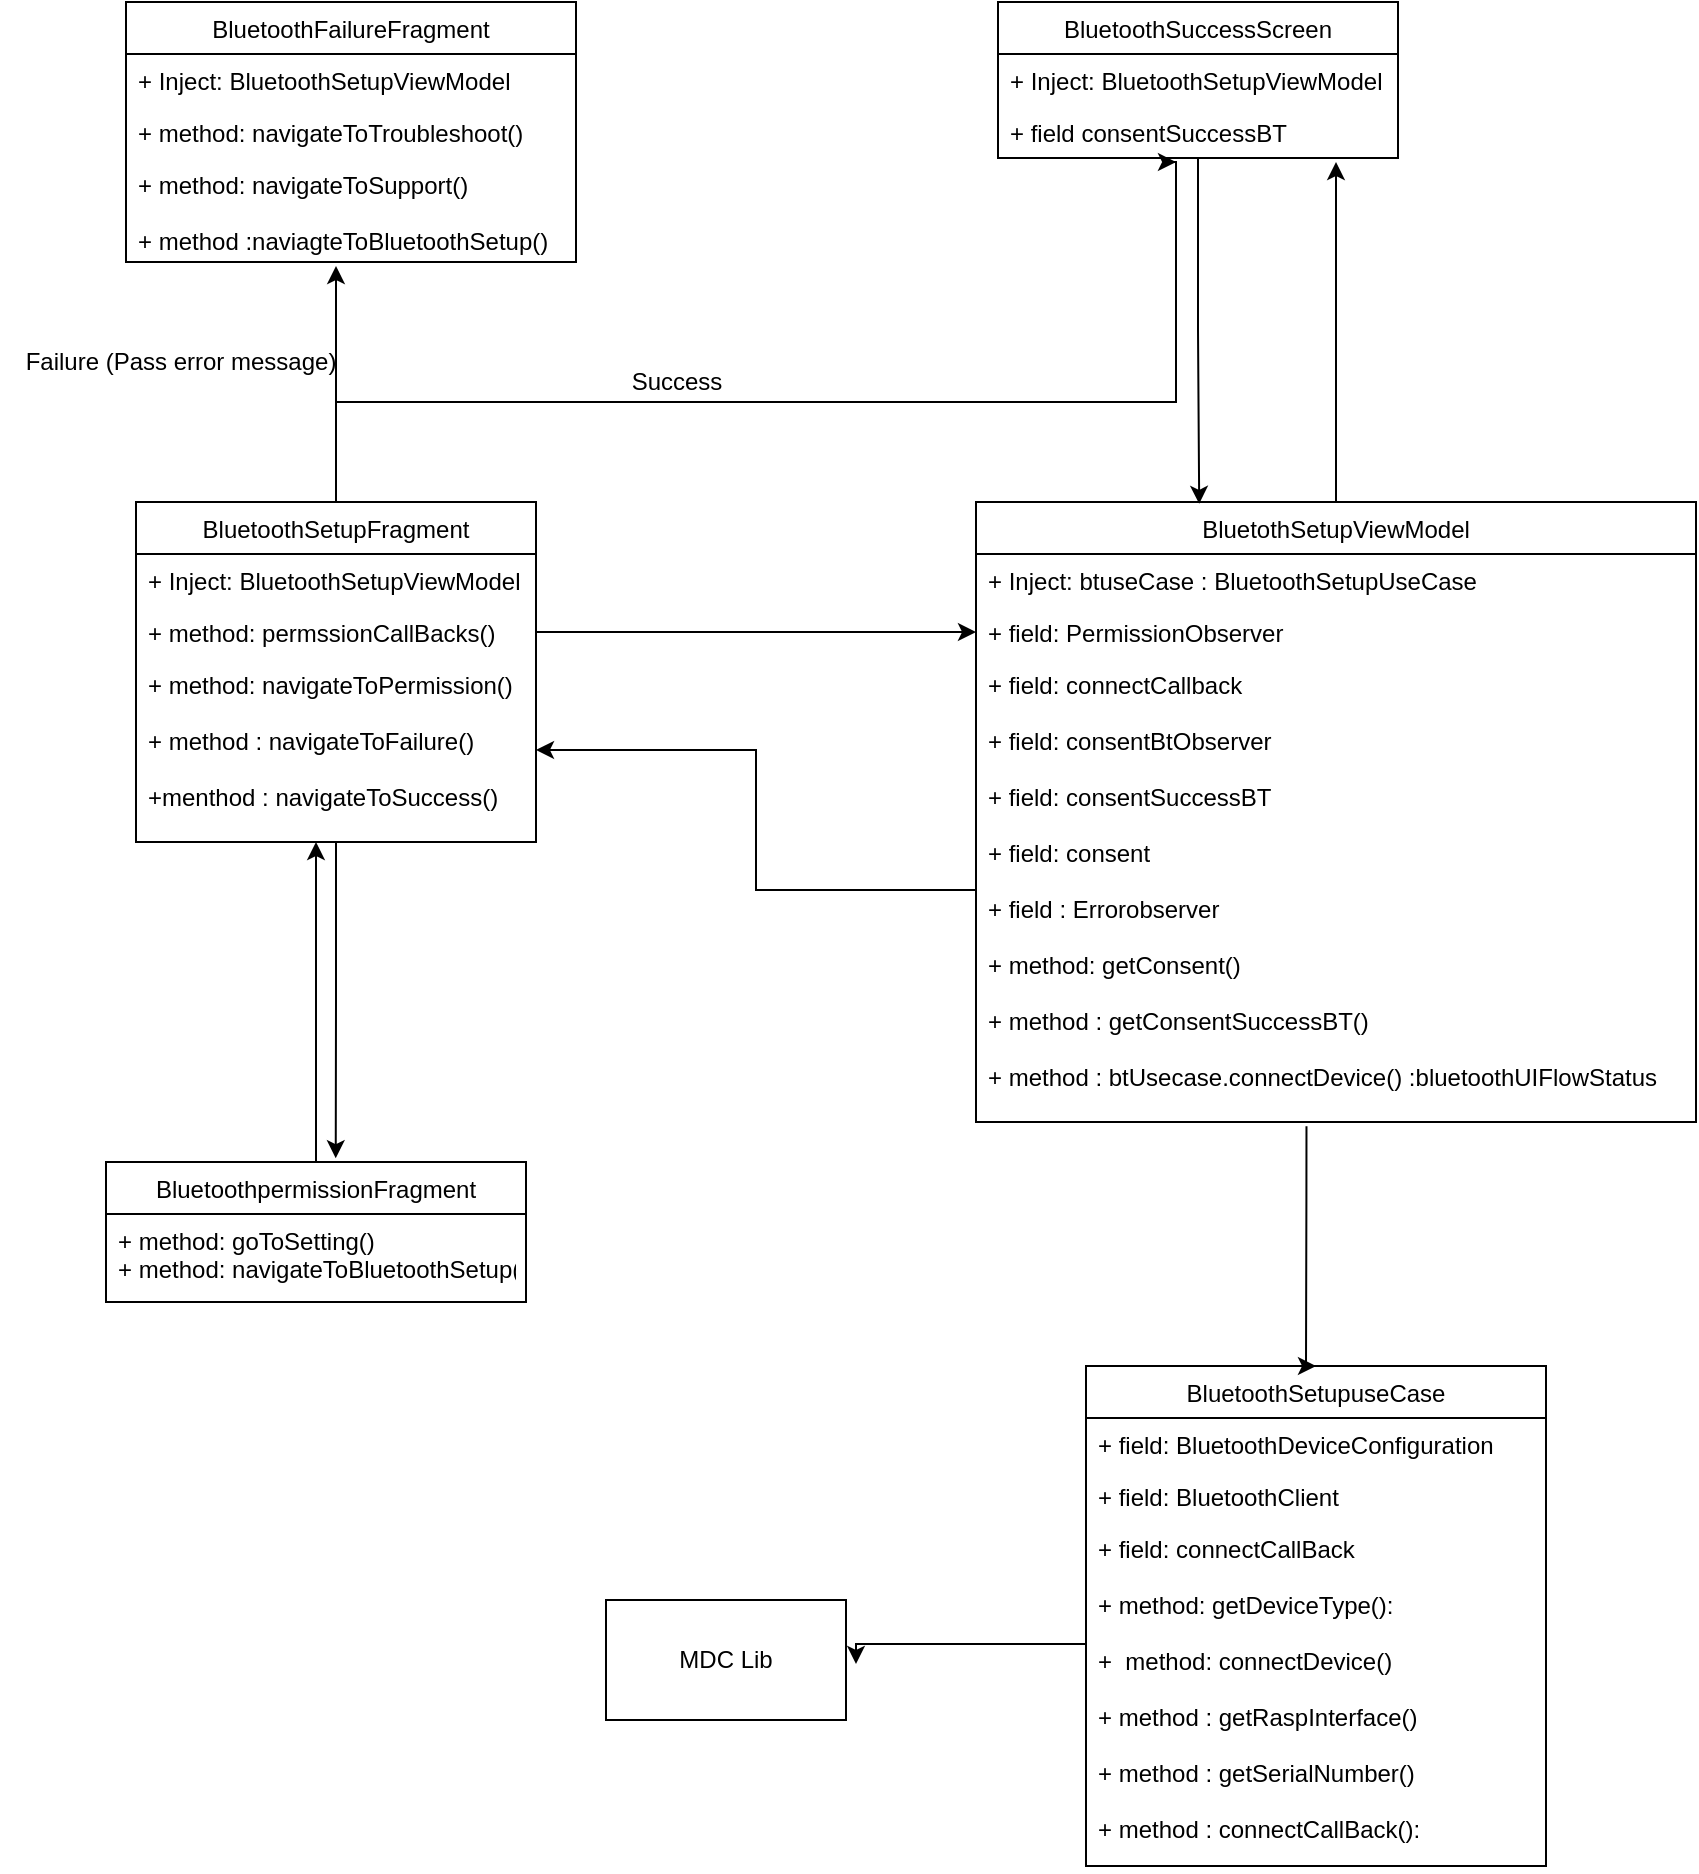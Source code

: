 <mxfile version="20.5.3" type="github" pages="2">
  <diagram id="loekf4PnN3u8NxQ48pQF" name="Page-1">
    <mxGraphModel dx="1774" dy="1537" grid="1" gridSize="10" guides="1" tooltips="1" connect="1" arrows="1" fold="1" page="1" pageScale="1" pageWidth="850" pageHeight="1100" math="0" shadow="0">
      <root>
        <mxCell id="0" />
        <mxCell id="1" parent="0" />
        <mxCell id="cah_J3Dtk_vGSuO1M6zQ-28" style="edgeStyle=orthogonalEdgeStyle;rounded=0;orthogonalLoop=1;jettySize=auto;html=1;entryX=0.547;entryY=-0.027;entryDx=0;entryDy=0;entryPerimeter=0;" parent="1" source="cah_J3Dtk_vGSuO1M6zQ-8" target="cah_J3Dtk_vGSuO1M6zQ-22" edge="1">
          <mxGeometry relative="1" as="geometry" />
        </mxCell>
        <mxCell id="qRlDgPP8boytvZcHdsSd-10" style="edgeStyle=orthogonalEdgeStyle;rounded=0;orthogonalLoop=1;jettySize=auto;html=1;" parent="1" edge="1">
          <mxGeometry relative="1" as="geometry">
            <mxPoint x="140" y="-78" as="targetPoint" />
            <mxPoint x="140" y="22" as="sourcePoint" />
          </mxGeometry>
        </mxCell>
        <mxCell id="qRlDgPP8boytvZcHdsSd-11" style="edgeStyle=orthogonalEdgeStyle;rounded=0;orthogonalLoop=1;jettySize=auto;html=1;" parent="1" source="cah_J3Dtk_vGSuO1M6zQ-8" edge="1">
          <mxGeometry relative="1" as="geometry">
            <mxPoint x="560" y="-130" as="targetPoint" />
            <Array as="points">
              <mxPoint x="140" y="-10" />
              <mxPoint x="560" y="-10" />
              <mxPoint x="560" y="-130" />
              <mxPoint x="559" y="-130" />
            </Array>
          </mxGeometry>
        </mxCell>
        <mxCell id="cah_J3Dtk_vGSuO1M6zQ-8" value="BluetoothSetupFragment" style="swimlane;fontStyle=0;childLayout=stackLayout;horizontal=1;startSize=26;fillColor=none;horizontalStack=0;resizeParent=1;resizeParentMax=0;resizeLast=0;collapsible=1;marginBottom=0;" parent="1" vertex="1">
          <mxGeometry x="40" y="40" width="200" height="170" as="geometry" />
        </mxCell>
        <mxCell id="cah_J3Dtk_vGSuO1M6zQ-9" value="+ Inject: BluetoothSetupViewModel" style="text;strokeColor=none;fillColor=none;align=left;verticalAlign=top;spacingLeft=4;spacingRight=4;overflow=hidden;rotatable=0;points=[[0,0.5],[1,0.5]];portConstraint=eastwest;" parent="cah_J3Dtk_vGSuO1M6zQ-8" vertex="1">
          <mxGeometry y="26" width="200" height="26" as="geometry" />
        </mxCell>
        <mxCell id="cah_J3Dtk_vGSuO1M6zQ-10" value="+ method: permssionCallBacks() " style="text;strokeColor=none;fillColor=none;align=left;verticalAlign=top;spacingLeft=4;spacingRight=4;overflow=hidden;rotatable=0;points=[[0,0.5],[1,0.5]];portConstraint=eastwest;" parent="cah_J3Dtk_vGSuO1M6zQ-8" vertex="1">
          <mxGeometry y="52" width="200" height="26" as="geometry" />
        </mxCell>
        <mxCell id="cah_J3Dtk_vGSuO1M6zQ-11" value="+ method: navigateToPermission()&#xa;&#xa;+ method : navigateToFailure()&#xa;&#xa;+menthod : navigateToSuccess()" style="text;strokeColor=none;fillColor=none;align=left;verticalAlign=top;spacingLeft=4;spacingRight=4;overflow=hidden;rotatable=0;points=[[0,0.5],[1,0.5]];portConstraint=eastwest;" parent="cah_J3Dtk_vGSuO1M6zQ-8" vertex="1">
          <mxGeometry y="78" width="200" height="92" as="geometry" />
        </mxCell>
        <mxCell id="ZfhjC0b_naHWXO43k5cM-13" style="edgeStyle=orthogonalEdgeStyle;rounded=0;orthogonalLoop=1;jettySize=auto;html=1;exitX=0.5;exitY=0;exitDx=0;exitDy=0;" parent="1" source="cah_J3Dtk_vGSuO1M6zQ-12" edge="1">
          <mxGeometry relative="1" as="geometry">
            <mxPoint x="640" y="-130" as="targetPoint" />
            <mxPoint x="640" y="30" as="sourcePoint" />
          </mxGeometry>
        </mxCell>
        <mxCell id="cah_J3Dtk_vGSuO1M6zQ-12" value="BluetothSetupViewModel" style="swimlane;fontStyle=0;childLayout=stackLayout;horizontal=1;startSize=26;fillColor=none;horizontalStack=0;resizeParent=1;resizeParentMax=0;resizeLast=0;collapsible=1;marginBottom=0;" parent="1" vertex="1">
          <mxGeometry x="460" y="40" width="360" height="310" as="geometry" />
        </mxCell>
        <mxCell id="cah_J3Dtk_vGSuO1M6zQ-13" value="+ Inject: btuseCase : BluetoothSetupUseCase" style="text;strokeColor=none;fillColor=none;align=left;verticalAlign=top;spacingLeft=4;spacingRight=4;overflow=hidden;rotatable=0;points=[[0,0.5],[1,0.5]];portConstraint=eastwest;" parent="cah_J3Dtk_vGSuO1M6zQ-12" vertex="1">
          <mxGeometry y="26" width="360" height="26" as="geometry" />
        </mxCell>
        <mxCell id="cah_J3Dtk_vGSuO1M6zQ-14" value="+ field: PermissionObserver&#xa;&#xa;&#xa;&#xa;&#xa;&#xa;&#xa;&#xa;" style="text;strokeColor=none;fillColor=none;align=left;verticalAlign=top;spacingLeft=4;spacingRight=4;overflow=hidden;rotatable=0;points=[[0,0.5],[1,0.5]];portConstraint=eastwest;" parent="cah_J3Dtk_vGSuO1M6zQ-12" vertex="1">
          <mxGeometry y="52" width="360" height="26" as="geometry" />
        </mxCell>
        <mxCell id="cah_J3Dtk_vGSuO1M6zQ-15" value="+ field: connectCallback&#xa;&#xa;+ field: consentBtObserver&#xa;&#xa;+ field: consentSuccessBT&#xa;&#xa;+ field: consent&#xa;&#xa;+ field : Errorobserver&#xa;&#xa;+ method: getConsent()&#xa;&#xa;+ method : getConsentSuccessBT()&#xa;  &#xa;+ method : btUsecase.connectDevice() :bluetoothUIFlowStatus" style="text;strokeColor=none;fillColor=none;align=left;verticalAlign=top;spacingLeft=4;spacingRight=4;overflow=hidden;rotatable=0;points=[[0,0.5],[1,0.5]];portConstraint=eastwest;" parent="cah_J3Dtk_vGSuO1M6zQ-12" vertex="1">
          <mxGeometry y="78" width="360" height="232" as="geometry" />
        </mxCell>
        <mxCell id="cah_J3Dtk_vGSuO1M6zQ-16" style="edgeStyle=orthogonalEdgeStyle;rounded=0;orthogonalLoop=1;jettySize=auto;html=1;entryX=0;entryY=0.5;entryDx=0;entryDy=0;" parent="1" source="cah_J3Dtk_vGSuO1M6zQ-10" target="cah_J3Dtk_vGSuO1M6zQ-14" edge="1">
          <mxGeometry relative="1" as="geometry" />
        </mxCell>
        <mxCell id="cah_J3Dtk_vGSuO1M6zQ-17" value="BluetoothSetupuseCase" style="swimlane;fontStyle=0;childLayout=stackLayout;horizontal=1;startSize=26;fillColor=none;horizontalStack=0;resizeParent=1;resizeParentMax=0;resizeLast=0;collapsible=1;marginBottom=0;" parent="1" vertex="1">
          <mxGeometry x="515" y="472" width="230" height="250" as="geometry" />
        </mxCell>
        <mxCell id="cah_J3Dtk_vGSuO1M6zQ-18" value="+ field: BluetoothDeviceConfiguration" style="text;strokeColor=none;fillColor=none;align=left;verticalAlign=top;spacingLeft=4;spacingRight=4;overflow=hidden;rotatable=0;points=[[0,0.5],[1,0.5]];portConstraint=eastwest;" parent="cah_J3Dtk_vGSuO1M6zQ-17" vertex="1">
          <mxGeometry y="26" width="230" height="26" as="geometry" />
        </mxCell>
        <mxCell id="cah_J3Dtk_vGSuO1M6zQ-19" value="+ field: BluetoothClient" style="text;strokeColor=none;fillColor=none;align=left;verticalAlign=top;spacingLeft=4;spacingRight=4;overflow=hidden;rotatable=0;points=[[0,0.5],[1,0.5]];portConstraint=eastwest;" parent="cah_J3Dtk_vGSuO1M6zQ-17" vertex="1">
          <mxGeometry y="52" width="230" height="26" as="geometry" />
        </mxCell>
        <mxCell id="cah_J3Dtk_vGSuO1M6zQ-20" value="+ field: connectCallBack&#xa;&#xa;+ method: getDeviceType():&#xa;&#xa;+  method: connectDevice()&#xa;&#xa;+ method : getRaspInterface()&#xa;&#xa;+ method : getSerialNumber()&#xa;&#xa;+ method : connectCallBack(): &#xa;&#xa; &#xa;" style="text;strokeColor=none;fillColor=none;align=left;verticalAlign=top;spacingLeft=4;spacingRight=4;overflow=hidden;rotatable=0;points=[[0,0.5],[1,0.5]];portConstraint=eastwest;" parent="cah_J3Dtk_vGSuO1M6zQ-17" vertex="1">
          <mxGeometry y="78" width="230" height="172" as="geometry" />
        </mxCell>
        <mxCell id="cah_J3Dtk_vGSuO1M6zQ-27" style="edgeStyle=orthogonalEdgeStyle;rounded=0;orthogonalLoop=1;jettySize=auto;html=1;entryX=0.45;entryY=1;entryDx=0;entryDy=0;entryPerimeter=0;" parent="1" source="cah_J3Dtk_vGSuO1M6zQ-22" target="cah_J3Dtk_vGSuO1M6zQ-11" edge="1">
          <mxGeometry relative="1" as="geometry" />
        </mxCell>
        <mxCell id="cah_J3Dtk_vGSuO1M6zQ-22" value="BluetoothpermissionFragment" style="swimlane;fontStyle=0;childLayout=stackLayout;horizontal=1;startSize=26;fillColor=none;horizontalStack=0;resizeParent=1;resizeParentMax=0;resizeLast=0;collapsible=1;marginBottom=0;" parent="1" vertex="1">
          <mxGeometry x="25" y="370" width="210" height="70" as="geometry" />
        </mxCell>
        <mxCell id="cah_J3Dtk_vGSuO1M6zQ-25" value="+ method: goToSetting()&#xa;+ method: navigateToBluetoothSetup()" style="text;strokeColor=none;fillColor=none;align=left;verticalAlign=top;spacingLeft=4;spacingRight=4;overflow=hidden;rotatable=0;points=[[0,0.5],[1,0.5]];portConstraint=eastwest;" parent="cah_J3Dtk_vGSuO1M6zQ-22" vertex="1">
          <mxGeometry y="26" width="210" height="44" as="geometry" />
        </mxCell>
        <mxCell id="cah_J3Dtk_vGSuO1M6zQ-30" style="edgeStyle=orthogonalEdgeStyle;rounded=0;orthogonalLoop=1;jettySize=auto;html=1;entryX=0.5;entryY=0;entryDx=0;entryDy=0;exitX=0.459;exitY=1.009;exitDx=0;exitDy=0;exitPerimeter=0;" parent="1" source="cah_J3Dtk_vGSuO1M6zQ-15" target="cah_J3Dtk_vGSuO1M6zQ-17" edge="1">
          <mxGeometry relative="1" as="geometry">
            <mxPoint x="625" y="360" as="sourcePoint" />
            <Array as="points">
              <mxPoint x="625" y="390" />
              <mxPoint x="625" y="390" />
            </Array>
          </mxGeometry>
        </mxCell>
        <mxCell id="qRlDgPP8boytvZcHdsSd-1" value="BluetoothFailureFragment" style="swimlane;fontStyle=0;childLayout=stackLayout;horizontal=1;startSize=26;fillColor=none;horizontalStack=0;resizeParent=1;resizeParentMax=0;resizeLast=0;collapsible=1;marginBottom=0;" parent="1" vertex="1">
          <mxGeometry x="35" y="-210" width="225" height="130" as="geometry" />
        </mxCell>
        <mxCell id="qRlDgPP8boytvZcHdsSd-2" value="+ Inject: BluetoothSetupViewModel&#xa;&#xa;&#xa;&#xa;" style="text;strokeColor=none;fillColor=none;align=left;verticalAlign=top;spacingLeft=4;spacingRight=4;overflow=hidden;rotatable=0;points=[[0,0.5],[1,0.5]];portConstraint=eastwest;" parent="qRlDgPP8boytvZcHdsSd-1" vertex="1">
          <mxGeometry y="26" width="225" height="26" as="geometry" />
        </mxCell>
        <mxCell id="qRlDgPP8boytvZcHdsSd-3" value="+ method: navigateToTroubleshoot() " style="text;strokeColor=none;fillColor=none;align=left;verticalAlign=top;spacingLeft=4;spacingRight=4;overflow=hidden;rotatable=0;points=[[0,0.5],[1,0.5]];portConstraint=eastwest;" parent="qRlDgPP8boytvZcHdsSd-1" vertex="1">
          <mxGeometry y="52" width="225" height="26" as="geometry" />
        </mxCell>
        <mxCell id="qRlDgPP8boytvZcHdsSd-4" value="+ method: navigateToSupport()&#xa;&#xa;+ method :naviagteToBluetoothSetup()" style="text;strokeColor=none;fillColor=none;align=left;verticalAlign=top;spacingLeft=4;spacingRight=4;overflow=hidden;rotatable=0;points=[[0,0.5],[1,0.5]];portConstraint=eastwest;" parent="qRlDgPP8boytvZcHdsSd-1" vertex="1">
          <mxGeometry y="78" width="225" height="52" as="geometry" />
        </mxCell>
        <mxCell id="ZfhjC0b_naHWXO43k5cM-11" style="edgeStyle=orthogonalEdgeStyle;rounded=0;orthogonalLoop=1;jettySize=auto;html=1;entryX=0.31;entryY=0.003;entryDx=0;entryDy=0;entryPerimeter=0;" parent="1" source="qRlDgPP8boytvZcHdsSd-5" target="cah_J3Dtk_vGSuO1M6zQ-12" edge="1">
          <mxGeometry relative="1" as="geometry" />
        </mxCell>
        <mxCell id="qRlDgPP8boytvZcHdsSd-5" value="BluetoothSuccessScreen" style="swimlane;fontStyle=0;childLayout=stackLayout;horizontal=1;startSize=26;fillColor=none;horizontalStack=0;resizeParent=1;resizeParentMax=0;resizeLast=0;collapsible=1;marginBottom=0;" parent="1" vertex="1">
          <mxGeometry x="471" y="-210" width="200" height="78" as="geometry" />
        </mxCell>
        <mxCell id="qRlDgPP8boytvZcHdsSd-6" value="+ Inject: BluetoothSetupViewModel&#xa;" style="text;strokeColor=none;fillColor=none;align=left;verticalAlign=top;spacingLeft=4;spacingRight=4;overflow=hidden;rotatable=0;points=[[0,0.5],[1,0.5]];portConstraint=eastwest;" parent="qRlDgPP8boytvZcHdsSd-5" vertex="1">
          <mxGeometry y="26" width="200" height="26" as="geometry" />
        </mxCell>
        <mxCell id="qRlDgPP8boytvZcHdsSd-7" value="+ field consentSuccessBT&#xa;    " style="text;strokeColor=none;fillColor=none;align=left;verticalAlign=top;spacingLeft=4;spacingRight=4;overflow=hidden;rotatable=0;points=[[0,0.5],[1,0.5]];portConstraint=eastwest;" parent="qRlDgPP8boytvZcHdsSd-5" vertex="1">
          <mxGeometry y="52" width="200" height="26" as="geometry" />
        </mxCell>
        <mxCell id="qRlDgPP8boytvZcHdsSd-12" value="Success" style="text;html=1;align=center;verticalAlign=middle;resizable=0;points=[];autosize=1;strokeColor=none;fillColor=none;" parent="1" vertex="1">
          <mxGeometry x="275" y="-35" width="70" height="30" as="geometry" />
        </mxCell>
        <mxCell id="qRlDgPP8boytvZcHdsSd-13" value="Failure (Pass error message)" style="text;html=1;align=center;verticalAlign=middle;resizable=0;points=[];autosize=1;strokeColor=none;fillColor=none;" parent="1" vertex="1">
          <mxGeometry x="-28" y="-45" width="180" height="30" as="geometry" />
        </mxCell>
        <mxCell id="ZfhjC0b_naHWXO43k5cM-9" style="edgeStyle=orthogonalEdgeStyle;rounded=0;orthogonalLoop=1;jettySize=auto;html=1;" parent="1" edge="1">
          <mxGeometry relative="1" as="geometry">
            <mxPoint x="400" y="621" as="targetPoint" />
            <mxPoint x="515" y="611" as="sourcePoint" />
            <Array as="points">
              <mxPoint x="400" y="611" />
            </Array>
          </mxGeometry>
        </mxCell>
        <mxCell id="ZfhjC0b_naHWXO43k5cM-10" value="MDC Lib" style="whiteSpace=wrap;html=1;" parent="1" vertex="1">
          <mxGeometry x="275" y="589" width="120" height="60" as="geometry" />
        </mxCell>
        <mxCell id="HVYUsgBki43ap_6F6hJj-1" style="edgeStyle=orthogonalEdgeStyle;rounded=0;orthogonalLoop=1;jettySize=auto;html=1;entryX=1;entryY=0.5;entryDx=0;entryDy=0;" edge="1" parent="1" source="cah_J3Dtk_vGSuO1M6zQ-15" target="cah_J3Dtk_vGSuO1M6zQ-11">
          <mxGeometry relative="1" as="geometry" />
        </mxCell>
      </root>
    </mxGraphModel>
  </diagram>
  <diagram id="pxnpsHzON6JZo-zRRtdO" name="Page-2">
    <mxGraphModel dx="924" dy="437" grid="1" gridSize="10" guides="1" tooltips="1" connect="1" arrows="1" fold="1" page="1" pageScale="1" pageWidth="850" pageHeight="1100" math="0" shadow="0">
      <root>
        <mxCell id="0" />
        <mxCell id="1" parent="0" />
      </root>
    </mxGraphModel>
  </diagram>
</mxfile>
